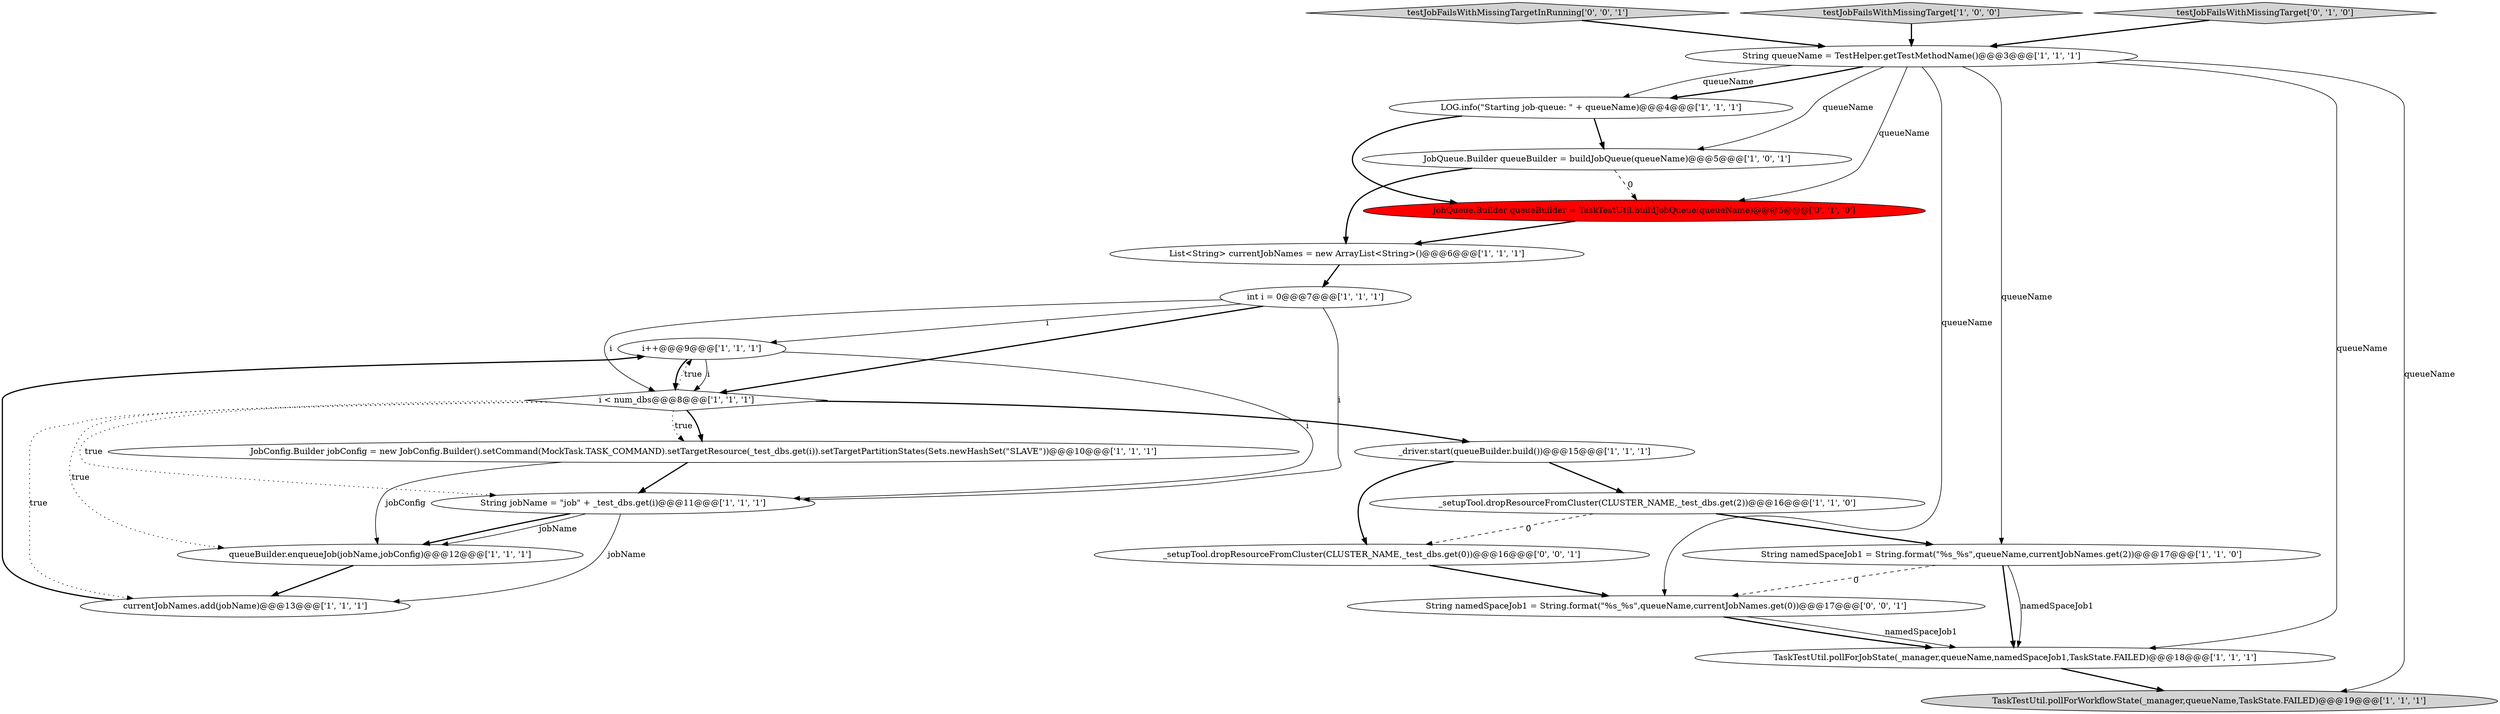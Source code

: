 digraph {
10 [style = filled, label = "int i = 0@@@7@@@['1', '1', '1']", fillcolor = white, shape = ellipse image = "AAA0AAABBB1BBB"];
8 [style = filled, label = "String queueName = TestHelper.getTestMethodName()@@@3@@@['1', '1', '1']", fillcolor = white, shape = ellipse image = "AAA0AAABBB1BBB"];
19 [style = filled, label = "String namedSpaceJob1 = String.format(\"%s_%s\",queueName,currentJobNames.get(0))@@@17@@@['0', '0', '1']", fillcolor = white, shape = ellipse image = "AAA0AAABBB3BBB"];
13 [style = filled, label = "_setupTool.dropResourceFromCluster(CLUSTER_NAME,_test_dbs.get(2))@@@16@@@['1', '1', '0']", fillcolor = white, shape = ellipse image = "AAA0AAABBB1BBB"];
1 [style = filled, label = "_driver.start(queueBuilder.build())@@@15@@@['1', '1', '1']", fillcolor = white, shape = ellipse image = "AAA0AAABBB1BBB"];
21 [style = filled, label = "testJobFailsWithMissingTargetInRunning['0', '0', '1']", fillcolor = lightgray, shape = diamond image = "AAA0AAABBB3BBB"];
7 [style = filled, label = "currentJobNames.add(jobName)@@@13@@@['1', '1', '1']", fillcolor = white, shape = ellipse image = "AAA0AAABBB1BBB"];
11 [style = filled, label = "List<String> currentJobNames = new ArrayList<String>()@@@6@@@['1', '1', '1']", fillcolor = white, shape = ellipse image = "AAA0AAABBB1BBB"];
2 [style = filled, label = "JobConfig.Builder jobConfig = new JobConfig.Builder().setCommand(MockTask.TASK_COMMAND).setTargetResource(_test_dbs.get(i)).setTargetPartitionStates(Sets.newHashSet(\"SLAVE\"))@@@10@@@['1', '1', '1']", fillcolor = white, shape = ellipse image = "AAA0AAABBB1BBB"];
16 [style = filled, label = "testJobFailsWithMissingTarget['1', '0', '0']", fillcolor = lightgray, shape = diamond image = "AAA0AAABBB1BBB"];
3 [style = filled, label = "TaskTestUtil.pollForJobState(_manager,queueName,namedSpaceJob1,TaskState.FAILED)@@@18@@@['1', '1', '1']", fillcolor = white, shape = ellipse image = "AAA0AAABBB1BBB"];
17 [style = filled, label = "JobQueue.Builder queueBuilder = TaskTestUtil.buildJobQueue(queueName)@@@5@@@['0', '1', '0']", fillcolor = red, shape = ellipse image = "AAA1AAABBB2BBB"];
6 [style = filled, label = "JobQueue.Builder queueBuilder = buildJobQueue(queueName)@@@5@@@['1', '0', '1']", fillcolor = white, shape = ellipse image = "AAA0AAABBB1BBB"];
20 [style = filled, label = "_setupTool.dropResourceFromCluster(CLUSTER_NAME,_test_dbs.get(0))@@@16@@@['0', '0', '1']", fillcolor = white, shape = ellipse image = "AAA0AAABBB3BBB"];
4 [style = filled, label = "TaskTestUtil.pollForWorkflowState(_manager,queueName,TaskState.FAILED)@@@19@@@['1', '1', '1']", fillcolor = lightgray, shape = ellipse image = "AAA0AAABBB1BBB"];
9 [style = filled, label = "i++@@@9@@@['1', '1', '1']", fillcolor = white, shape = ellipse image = "AAA0AAABBB1BBB"];
0 [style = filled, label = "String jobName = \"job\" + _test_dbs.get(i)@@@11@@@['1', '1', '1']", fillcolor = white, shape = ellipse image = "AAA0AAABBB1BBB"];
18 [style = filled, label = "testJobFailsWithMissingTarget['0', '1', '0']", fillcolor = lightgray, shape = diamond image = "AAA0AAABBB2BBB"];
5 [style = filled, label = "LOG.info(\"Starting job-queue: \" + queueName)@@@4@@@['1', '1', '1']", fillcolor = white, shape = ellipse image = "AAA0AAABBB1BBB"];
15 [style = filled, label = "i < num_dbs@@@8@@@['1', '1', '1']", fillcolor = white, shape = diamond image = "AAA0AAABBB1BBB"];
12 [style = filled, label = "queueBuilder.enqueueJob(jobName,jobConfig)@@@12@@@['1', '1', '1']", fillcolor = white, shape = ellipse image = "AAA0AAABBB1BBB"];
14 [style = filled, label = "String namedSpaceJob1 = String.format(\"%s_%s\",queueName,currentJobNames.get(2))@@@17@@@['1', '1', '0']", fillcolor = white, shape = ellipse image = "AAA0AAABBB1BBB"];
9->0 [style = solid, label="i"];
0->7 [style = solid, label="jobName"];
14->3 [style = bold, label=""];
15->2 [style = bold, label=""];
14->3 [style = solid, label="namedSpaceJob1"];
10->15 [style = bold, label=""];
8->5 [style = solid, label="queueName"];
16->8 [style = bold, label=""];
13->20 [style = dashed, label="0"];
15->2 [style = dotted, label="true"];
0->12 [style = bold, label=""];
21->8 [style = bold, label=""];
10->0 [style = solid, label="i"];
1->20 [style = bold, label=""];
6->17 [style = dashed, label="0"];
15->7 [style = dotted, label="true"];
5->17 [style = bold, label=""];
15->0 [style = dotted, label="true"];
3->4 [style = bold, label=""];
1->13 [style = bold, label=""];
17->11 [style = bold, label=""];
9->15 [style = solid, label="i"];
12->7 [style = bold, label=""];
15->9 [style = dotted, label="true"];
8->3 [style = solid, label="queueName"];
7->9 [style = bold, label=""];
2->0 [style = bold, label=""];
5->6 [style = bold, label=""];
8->5 [style = bold, label=""];
10->15 [style = solid, label="i"];
8->4 [style = solid, label="queueName"];
11->10 [style = bold, label=""];
8->14 [style = solid, label="queueName"];
9->15 [style = bold, label=""];
6->11 [style = bold, label=""];
8->19 [style = solid, label="queueName"];
15->12 [style = dotted, label="true"];
10->9 [style = solid, label="i"];
0->12 [style = solid, label="jobName"];
14->19 [style = dashed, label="0"];
18->8 [style = bold, label=""];
8->17 [style = solid, label="queueName"];
20->19 [style = bold, label=""];
13->14 [style = bold, label=""];
19->3 [style = bold, label=""];
19->3 [style = solid, label="namedSpaceJob1"];
2->12 [style = solid, label="jobConfig"];
15->1 [style = bold, label=""];
8->6 [style = solid, label="queueName"];
}
